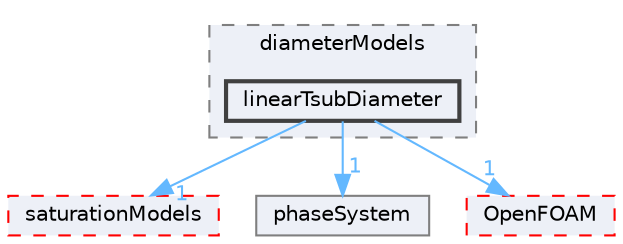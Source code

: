 digraph "src/phaseSystemModels/reactingEuler/multiphaseSystem/diameterModels/linearTsubDiameter"
{
 // LATEX_PDF_SIZE
  bgcolor="transparent";
  edge [fontname=Helvetica,fontsize=10,labelfontname=Helvetica,labelfontsize=10];
  node [fontname=Helvetica,fontsize=10,shape=box,height=0.2,width=0.4];
  compound=true
  subgraph clusterdir_f13031f1dba119cd3d2bb6239f50db95 {
    graph [ bgcolor="#edf0f7", pencolor="grey50", label="diameterModels", fontname=Helvetica,fontsize=10 style="filled,dashed", URL="dir_f13031f1dba119cd3d2bb6239f50db95.html",tooltip=""]
  dir_eefe6bae102c4d8cc11d45f52c1b714c [label="linearTsubDiameter", fillcolor="#edf0f7", color="grey25", style="filled,bold", URL="dir_eefe6bae102c4d8cc11d45f52c1b714c.html",tooltip=""];
  }
  dir_0a821bd01650f974c2b9a25b952bd325 [label="saturationModels", fillcolor="#edf0f7", color="red", style="filled,dashed", URL="dir_0a821bd01650f974c2b9a25b952bd325.html",tooltip=""];
  dir_dfe19b54a98af0254be9d6c989217747 [label="phaseSystem", fillcolor="#edf0f7", color="grey50", style="filled", URL="dir_dfe19b54a98af0254be9d6c989217747.html",tooltip=""];
  dir_c5473ff19b20e6ec4dfe5c310b3778a8 [label="OpenFOAM", fillcolor="#edf0f7", color="red", style="filled,dashed", URL="dir_c5473ff19b20e6ec4dfe5c310b3778a8.html",tooltip=""];
  dir_eefe6bae102c4d8cc11d45f52c1b714c->dir_0a821bd01650f974c2b9a25b952bd325 [headlabel="1", labeldistance=1.5 headhref="dir_002207_003412.html" href="dir_002207_003412.html" color="steelblue1" fontcolor="steelblue1"];
  dir_eefe6bae102c4d8cc11d45f52c1b714c->dir_c5473ff19b20e6ec4dfe5c310b3778a8 [headlabel="1", labeldistance=1.5 headhref="dir_002207_002695.html" href="dir_002207_002695.html" color="steelblue1" fontcolor="steelblue1"];
  dir_eefe6bae102c4d8cc11d45f52c1b714c->dir_dfe19b54a98af0254be9d6c989217747 [headlabel="1", labeldistance=1.5 headhref="dir_002207_002906.html" href="dir_002207_002906.html" color="steelblue1" fontcolor="steelblue1"];
}
